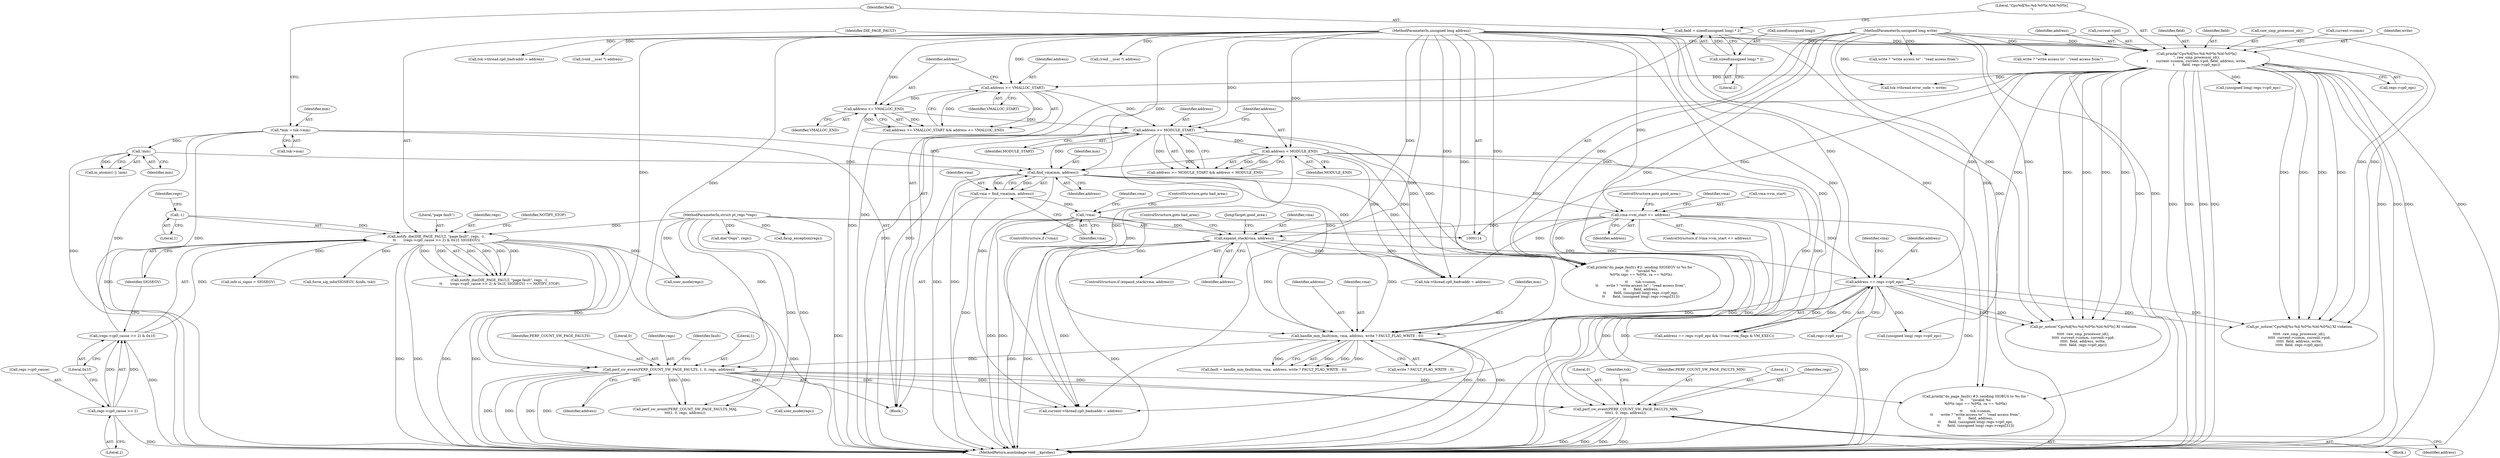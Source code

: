 digraph "1_linux_a8b0ca17b80e92faab46ee7179ba9e99ccb61233_14@del" {
"1000384" [label="(Call,perf_sw_event(PERF_COUNT_SW_PAGE_FAULTS_MIN,\n\t\t\t\t1, 0, regs, address))"];
"1000343" [label="(Call,perf_sw_event(PERF_COUNT_SW_PAGE_FAULTS, 1, 0, regs, address))"];
"1000160" [label="(Call,notify_die(DIE_PAGE_FAULT, \"page fault\", regs, -1,\n\t\t       (regs->cp0_cause >> 2) & 0x1f, SIGSEGV))"];
"1000115" [label="(MethodParameterIn,struct pt_regs *regs)"];
"1000164" [label="(Call,-1)"];
"1000166" [label="(Call,(regs->cp0_cause >> 2) & 0x1f)"];
"1000167" [label="(Call,regs->cp0_cause >> 2)"];
"1000335" [label="(Call,handle_mm_fault(mm, vma, address, write ? FAULT_FLAG_WRITE : 0))"];
"1000214" [label="(Call,find_vma(mm, address))"];
"1000128" [label="(Call,*mm = tsk->mm)"];
"1000204" [label="(Call,!mm)"];
"1000194" [label="(Call,address >= MODULE_START)"];
"1000184" [label="(Call,address >= VMALLOC_START)"];
"1000142" [label="(Call,printk(\"Cpu%d[%s:%d:%0*lx:%ld:%0*lx]\n\", raw_smp_processor_id(),\n\t       current->comm, current->pid, field, address, write,\n\t       field, regs->cp0_epc))"];
"1000134" [label="(Call,field = sizeof(unsigned long) * 2)"];
"1000136" [label="(Call,sizeof(unsigned long) * 2)"];
"1000117" [label="(MethodParameterIn,unsigned long address)"];
"1000116" [label="(MethodParameterIn,unsigned long write)"];
"1000187" [label="(Call,address <= VMALLOC_END)"];
"1000197" [label="(Call,address < MODULE_END)"];
"1000218" [label="(Call,!vma)"];
"1000212" [label="(Call,vma = find_vma(mm, address))"];
"1000237" [label="(Call,expand_stack(vma, address))"];
"1000222" [label="(Call,vma->vm_start <= address)"];
"1000265" [label="(Call,address == regs->cp0_epc)"];
"1000145" [label="(Call,current->comm)"];
"1000215" [label="(Identifier,mm)"];
"1000193" [label="(Call,address >= MODULE_START && address < MODULE_END)"];
"1000205" [label="(Identifier,mm)"];
"1000153" [label="(Identifier,write)"];
"1000467" [label="(Call,force_sig_info(SIGSEGV, &info, tsk))"];
"1000418" [label="(Call,tsk->thread.error_code = write)"];
"1000196" [label="(Identifier,MODULE_START)"];
"1000335" [label="(Call,handle_mm_fault(mm, vma, address, write ? FAULT_FLAG_WRITE : 0))"];
"1000171" [label="(Literal,2)"];
"1000195" [label="(Identifier,address)"];
"1000166" [label="(Call,(regs->cp0_cause >> 2) & 0x1f)"];
"1000240" [label="(ControlStructure,goto bad_area;)"];
"1000264" [label="(Call,address == regs->cp0_epc && !(vma->vm_flags & VM_EXEC))"];
"1000188" [label="(Identifier,address)"];
"1000152" [label="(Identifier,address)"];
"1000224" [label="(Identifier,vma)"];
"1000336" [label="(Identifier,mm)"];
"1000516" [label="(Call,write ? \"write access to\" : \"read access from\")"];
"1000135" [label="(Identifier,field)"];
"1000148" [label="(Call,current->pid)"];
"1000222" [label="(Call,vma->vm_start <= address)"];
"1000346" [label="(Literal,0)"];
"1000338" [label="(Identifier,address)"];
"1000159" [label="(Call,notify_die(DIE_PAGE_FAULT, \"page fault\", regs, -1,\n\t\t       (regs->cp0_cause >> 2) & 0x1f, SIGSEGV) == NOTIFY_STOP)"];
"1000267" [label="(Call,regs->cp0_epc)"];
"1000185" [label="(Identifier,address)"];
"1000143" [label="(Literal,\"Cpu%d[%s:%d:%0*lx:%ld:%0*lx]\n\")"];
"1000183" [label="(Call,address >= VMALLOC_START && address <= VMALLOC_END)"];
"1000659" [label="(MethodReturn,asmlinkage void __kprobes)"];
"1000187" [label="(Call,address <= VMALLOC_END)"];
"1000169" [label="(Identifier,regs)"];
"1000425" [label="(Call,printk(\"do_page_fault() #2: sending SIGSEGV to %s for \"\n\t\t       \"invalid %s\n%0*lx (epc == %0*lx, ra == %0*lx)\n\",\n\t\t       tsk->comm,\n\t\t       write ? \"write access to\" : \"read access from\",\n\t\t       field, address,\n\t\t       field, (unsigned long) regs->cp0_epc,\n\t\t       field, (unsigned long) regs->regs[31]))"];
"1000266" [label="(Identifier,address)"];
"1000333" [label="(Call,fault = handle_mm_fault(mm, vma, address, write ? FAULT_FLAG_WRITE : 0))"];
"1000475" [label="(Call,fixup_exception(regs))"];
"1000218" [label="(Call,!vma)"];
"1000162" [label="(Literal,\"page fault\")"];
"1000408" [label="(Call,user_mode(regs))"];
"1000347" [label="(Identifier,regs)"];
"1000214" [label="(Call,find_vma(mm, address))"];
"1000160" [label="(Call,notify_die(DIE_PAGE_FAULT, \"page fault\", regs, -1,\n\t\t       (regs->cp0_cause >> 2) & 0x1f, SIGSEGV))"];
"1000184" [label="(Call,address >= VMALLOC_START)"];
"1000226" [label="(Identifier,address)"];
"1000343" [label="(Call,perf_sw_event(PERF_COUNT_SW_PAGE_FAULTS, 1, 0, regs, address))"];
"1000137" [label="(Call,sizeof(unsigned long))"];
"1000232" [label="(Identifier,vma)"];
"1000116" [label="(MethodParameterIn,unsigned long write)"];
"1000372" [label="(Call,perf_sw_event(PERF_COUNT_SW_PAGE_FAULTS_MAJ,\n\t\t\t\t1, 0, regs, address))"];
"1000352" [label="(Identifier,fault)"];
"1000198" [label="(Identifier,address)"];
"1000142" [label="(Call,printk(\"Cpu%d[%s:%d:%0*lx:%ld:%0*lx]\n\", raw_smp_processor_id(),\n\t       current->comm, current->pid, field, address, write,\n\t       field, regs->cp0_epc))"];
"1000154" [label="(Identifier,field)"];
"1000236" [label="(ControlStructure,if (expand_stack(vma, address)))"];
"1000194" [label="(Call,address >= MODULE_START)"];
"1000197" [label="(Call,address < MODULE_END)"];
"1000241" [label="(JumpTarget,good_area:)"];
"1000337" [label="(Identifier,vma)"];
"1000536" [label="(Call,tsk->thread.cp0_badvaddr = address)"];
"1000165" [label="(Literal,1)"];
"1000220" [label="(ControlStructure,goto bad_area;)"];
"1000238" [label="(Identifier,vma)"];
"1000173" [label="(Identifier,SIGSEGV)"];
"1000204" [label="(Call,!mm)"];
"1000523" [label="(Call,(unsigned long) regs->cp0_epc)"];
"1000115" [label="(MethodParameterIn,struct pt_regs *regs)"];
"1000450" [label="(Call,info.si_signo = SIGSEGV)"];
"1000277" [label="(Call,pr_notice(\"Cpu%d[%s:%d:%0*lx:%ld:%0*lx] XI violation\n\",\n\t\t\t\t\t  raw_smp_processor_id(),\n\t\t\t\t\t  current->comm, current->pid,\n\t\t\t\t\t  field, address, write,\n\t\t\t\t\t  field, regs->cp0_epc))"];
"1000163" [label="(Identifier,regs)"];
"1000464" [label="(Call,(void __user *) address)"];
"1000219" [label="(Identifier,vma)"];
"1000130" [label="(Call,tsk->mm)"];
"1000387" [label="(Literal,0)"];
"1000389" [label="(Identifier,address)"];
"1000202" [label="(Call,in_atomic() || !mm)"];
"1000168" [label="(Call,regs->cp0_cause)"];
"1000507" [label="(Call,user_mode(regs))"];
"1000223" [label="(Call,vma->vm_start)"];
"1000345" [label="(Literal,1)"];
"1000151" [label="(Identifier,field)"];
"1000136" [label="(Call,sizeof(unsigned long) * 2)"];
"1000339" [label="(Call,write ? FAULT_FLAG_WRITE : 0)"];
"1000217" [label="(ControlStructure,if (!vma))"];
"1000212" [label="(Call,vma = find_vma(mm, address))"];
"1000118" [label="(Block,)"];
"1000139" [label="(Literal,2)"];
"1000430" [label="(Call,write ? \"write access to\" : \"read access from\")"];
"1000265" [label="(Call,address == regs->cp0_epc)"];
"1000174" [label="(Identifier,NOTIFY_STOP)"];
"1000488" [label="(Call,die(\"Oops\", regs))"];
"1000437" [label="(Call,(unsigned long) regs->cp0_epc)"];
"1000478" [label="(Call,current->thread.cp0_baduaddr = address)"];
"1000562" [label="(Call,(void __user *) address)"];
"1000302" [label="(Call,pr_notice(\"Cpu%d[%s:%d:%0*lx:%ld:%0*lx] RI violation\n\",\n\t\t\t\t\t  raw_smp_processor_id(),\n\t\t\t\t\t  current->comm, current->pid,\n\t\t\t\t\t  field, address, write,\n\t\t\t\t\t  field, regs->cp0_epc))"];
"1000213" [label="(Identifier,vma)"];
"1000273" [label="(Identifier,vma)"];
"1000128" [label="(Call,*mm = tsk->mm)"];
"1000392" [label="(Identifier,tsk)"];
"1000344" [label="(Identifier,PERF_COUNT_SW_PAGE_FAULTS)"];
"1000385" [label="(Identifier,PERF_COUNT_SW_PAGE_FAULTS_MIN)"];
"1000129" [label="(Identifier,mm)"];
"1000172" [label="(Literal,0x1f)"];
"1000227" [label="(ControlStructure,goto good_area;)"];
"1000189" [label="(Identifier,VMALLOC_END)"];
"1000348" [label="(Identifier,address)"];
"1000199" [label="(Identifier,MODULE_END)"];
"1000384" [label="(Call,perf_sw_event(PERF_COUNT_SW_PAGE_FAULTS_MIN,\n\t\t\t\t1, 0, regs, address))"];
"1000144" [label="(Call,raw_smp_processor_id())"];
"1000164" [label="(Call,-1)"];
"1000383" [label="(Block,)"];
"1000134" [label="(Call,field = sizeof(unsigned long) * 2)"];
"1000161" [label="(Identifier,DIE_PAGE_FAULT)"];
"1000167" [label="(Call,regs->cp0_cause >> 2)"];
"1000239" [label="(Identifier,address)"];
"1000186" [label="(Identifier,VMALLOC_START)"];
"1000386" [label="(Literal,1)"];
"1000237" [label="(Call,expand_stack(vma, address))"];
"1000411" [label="(Call,tsk->thread.cp0_badvaddr = address)"];
"1000511" [label="(Call,printk(\"do_page_fault() #3: sending SIGBUS to %s for \"\n\t\t       \"invalid %s\n%0*lx (epc == %0*lx, ra == %0*lx)\n\",\n\t\t       tsk->comm,\n\t\t       write ? \"write access to\" : \"read access from\",\n\t\t       field, address,\n\t\t       field, (unsigned long) regs->cp0_epc,\n\t\t       field, (unsigned long) regs->regs[31]))"];
"1000221" [label="(ControlStructure,if (vma->vm_start <= address))"];
"1000388" [label="(Identifier,regs)"];
"1000155" [label="(Call,regs->cp0_epc)"];
"1000216" [label="(Identifier,address)"];
"1000117" [label="(MethodParameterIn,unsigned long address)"];
"1000384" -> "1000383"  [label="AST: "];
"1000384" -> "1000389"  [label="CFG: "];
"1000385" -> "1000384"  [label="AST: "];
"1000386" -> "1000384"  [label="AST: "];
"1000387" -> "1000384"  [label="AST: "];
"1000388" -> "1000384"  [label="AST: "];
"1000389" -> "1000384"  [label="AST: "];
"1000392" -> "1000384"  [label="CFG: "];
"1000384" -> "1000659"  [label="DDG: "];
"1000384" -> "1000659"  [label="DDG: "];
"1000384" -> "1000659"  [label="DDG: "];
"1000384" -> "1000659"  [label="DDG: "];
"1000343" -> "1000384"  [label="DDG: "];
"1000343" -> "1000384"  [label="DDG: "];
"1000115" -> "1000384"  [label="DDG: "];
"1000117" -> "1000384"  [label="DDG: "];
"1000343" -> "1000118"  [label="AST: "];
"1000343" -> "1000348"  [label="CFG: "];
"1000344" -> "1000343"  [label="AST: "];
"1000345" -> "1000343"  [label="AST: "];
"1000346" -> "1000343"  [label="AST: "];
"1000347" -> "1000343"  [label="AST: "];
"1000348" -> "1000343"  [label="AST: "];
"1000352" -> "1000343"  [label="CFG: "];
"1000343" -> "1000659"  [label="DDG: "];
"1000343" -> "1000659"  [label="DDG: "];
"1000343" -> "1000659"  [label="DDG: "];
"1000343" -> "1000659"  [label="DDG: "];
"1000160" -> "1000343"  [label="DDG: "];
"1000115" -> "1000343"  [label="DDG: "];
"1000335" -> "1000343"  [label="DDG: "];
"1000117" -> "1000343"  [label="DDG: "];
"1000343" -> "1000372"  [label="DDG: "];
"1000343" -> "1000372"  [label="DDG: "];
"1000343" -> "1000478"  [label="DDG: "];
"1000343" -> "1000507"  [label="DDG: "];
"1000343" -> "1000511"  [label="DDG: "];
"1000160" -> "1000159"  [label="AST: "];
"1000160" -> "1000173"  [label="CFG: "];
"1000161" -> "1000160"  [label="AST: "];
"1000162" -> "1000160"  [label="AST: "];
"1000163" -> "1000160"  [label="AST: "];
"1000164" -> "1000160"  [label="AST: "];
"1000166" -> "1000160"  [label="AST: "];
"1000173" -> "1000160"  [label="AST: "];
"1000174" -> "1000160"  [label="CFG: "];
"1000160" -> "1000659"  [label="DDG: "];
"1000160" -> "1000659"  [label="DDG: "];
"1000160" -> "1000659"  [label="DDG: "];
"1000160" -> "1000659"  [label="DDG: "];
"1000160" -> "1000659"  [label="DDG: "];
"1000160" -> "1000159"  [label="DDG: "];
"1000160" -> "1000159"  [label="DDG: "];
"1000160" -> "1000159"  [label="DDG: "];
"1000160" -> "1000159"  [label="DDG: "];
"1000160" -> "1000159"  [label="DDG: "];
"1000160" -> "1000159"  [label="DDG: "];
"1000115" -> "1000160"  [label="DDG: "];
"1000164" -> "1000160"  [label="DDG: "];
"1000166" -> "1000160"  [label="DDG: "];
"1000166" -> "1000160"  [label="DDG: "];
"1000160" -> "1000408"  [label="DDG: "];
"1000160" -> "1000450"  [label="DDG: "];
"1000160" -> "1000467"  [label="DDG: "];
"1000115" -> "1000114"  [label="AST: "];
"1000115" -> "1000659"  [label="DDG: "];
"1000115" -> "1000372"  [label="DDG: "];
"1000115" -> "1000408"  [label="DDG: "];
"1000115" -> "1000475"  [label="DDG: "];
"1000115" -> "1000488"  [label="DDG: "];
"1000115" -> "1000507"  [label="DDG: "];
"1000164" -> "1000165"  [label="CFG: "];
"1000165" -> "1000164"  [label="AST: "];
"1000169" -> "1000164"  [label="CFG: "];
"1000166" -> "1000172"  [label="CFG: "];
"1000167" -> "1000166"  [label="AST: "];
"1000172" -> "1000166"  [label="AST: "];
"1000173" -> "1000166"  [label="CFG: "];
"1000166" -> "1000659"  [label="DDG: "];
"1000167" -> "1000166"  [label="DDG: "];
"1000167" -> "1000166"  [label="DDG: "];
"1000167" -> "1000171"  [label="CFG: "];
"1000168" -> "1000167"  [label="AST: "];
"1000171" -> "1000167"  [label="AST: "];
"1000172" -> "1000167"  [label="CFG: "];
"1000167" -> "1000659"  [label="DDG: "];
"1000335" -> "1000333"  [label="AST: "];
"1000335" -> "1000339"  [label="CFG: "];
"1000336" -> "1000335"  [label="AST: "];
"1000337" -> "1000335"  [label="AST: "];
"1000338" -> "1000335"  [label="AST: "];
"1000339" -> "1000335"  [label="AST: "];
"1000333" -> "1000335"  [label="CFG: "];
"1000335" -> "1000659"  [label="DDG: "];
"1000335" -> "1000659"  [label="DDG: "];
"1000335" -> "1000659"  [label="DDG: "];
"1000335" -> "1000333"  [label="DDG: "];
"1000335" -> "1000333"  [label="DDG: "];
"1000335" -> "1000333"  [label="DDG: "];
"1000335" -> "1000333"  [label="DDG: "];
"1000214" -> "1000335"  [label="DDG: "];
"1000218" -> "1000335"  [label="DDG: "];
"1000237" -> "1000335"  [label="DDG: "];
"1000237" -> "1000335"  [label="DDG: "];
"1000222" -> "1000335"  [label="DDG: "];
"1000265" -> "1000335"  [label="DDG: "];
"1000117" -> "1000335"  [label="DDG: "];
"1000116" -> "1000335"  [label="DDG: "];
"1000214" -> "1000212"  [label="AST: "];
"1000214" -> "1000216"  [label="CFG: "];
"1000215" -> "1000214"  [label="AST: "];
"1000216" -> "1000214"  [label="AST: "];
"1000212" -> "1000214"  [label="CFG: "];
"1000214" -> "1000659"  [label="DDG: "];
"1000214" -> "1000659"  [label="DDG: "];
"1000214" -> "1000212"  [label="DDG: "];
"1000214" -> "1000212"  [label="DDG: "];
"1000128" -> "1000214"  [label="DDG: "];
"1000204" -> "1000214"  [label="DDG: "];
"1000194" -> "1000214"  [label="DDG: "];
"1000197" -> "1000214"  [label="DDG: "];
"1000117" -> "1000214"  [label="DDG: "];
"1000214" -> "1000222"  [label="DDG: "];
"1000214" -> "1000411"  [label="DDG: "];
"1000214" -> "1000425"  [label="DDG: "];
"1000214" -> "1000478"  [label="DDG: "];
"1000128" -> "1000118"  [label="AST: "];
"1000128" -> "1000130"  [label="CFG: "];
"1000129" -> "1000128"  [label="AST: "];
"1000130" -> "1000128"  [label="AST: "];
"1000135" -> "1000128"  [label="CFG: "];
"1000128" -> "1000659"  [label="DDG: "];
"1000128" -> "1000659"  [label="DDG: "];
"1000128" -> "1000204"  [label="DDG: "];
"1000204" -> "1000202"  [label="AST: "];
"1000204" -> "1000205"  [label="CFG: "];
"1000205" -> "1000204"  [label="AST: "];
"1000202" -> "1000204"  [label="CFG: "];
"1000204" -> "1000659"  [label="DDG: "];
"1000204" -> "1000202"  [label="DDG: "];
"1000194" -> "1000193"  [label="AST: "];
"1000194" -> "1000196"  [label="CFG: "];
"1000195" -> "1000194"  [label="AST: "];
"1000196" -> "1000194"  [label="AST: "];
"1000198" -> "1000194"  [label="CFG: "];
"1000193" -> "1000194"  [label="CFG: "];
"1000194" -> "1000659"  [label="DDG: "];
"1000194" -> "1000659"  [label="DDG: "];
"1000194" -> "1000193"  [label="DDG: "];
"1000194" -> "1000193"  [label="DDG: "];
"1000184" -> "1000194"  [label="DDG: "];
"1000187" -> "1000194"  [label="DDG: "];
"1000117" -> "1000194"  [label="DDG: "];
"1000194" -> "1000197"  [label="DDG: "];
"1000194" -> "1000411"  [label="DDG: "];
"1000194" -> "1000425"  [label="DDG: "];
"1000194" -> "1000478"  [label="DDG: "];
"1000184" -> "1000183"  [label="AST: "];
"1000184" -> "1000186"  [label="CFG: "];
"1000185" -> "1000184"  [label="AST: "];
"1000186" -> "1000184"  [label="AST: "];
"1000188" -> "1000184"  [label="CFG: "];
"1000183" -> "1000184"  [label="CFG: "];
"1000184" -> "1000659"  [label="DDG: "];
"1000184" -> "1000183"  [label="DDG: "];
"1000184" -> "1000183"  [label="DDG: "];
"1000142" -> "1000184"  [label="DDG: "];
"1000117" -> "1000184"  [label="DDG: "];
"1000184" -> "1000187"  [label="DDG: "];
"1000142" -> "1000118"  [label="AST: "];
"1000142" -> "1000155"  [label="CFG: "];
"1000143" -> "1000142"  [label="AST: "];
"1000144" -> "1000142"  [label="AST: "];
"1000145" -> "1000142"  [label="AST: "];
"1000148" -> "1000142"  [label="AST: "];
"1000151" -> "1000142"  [label="AST: "];
"1000152" -> "1000142"  [label="AST: "];
"1000153" -> "1000142"  [label="AST: "];
"1000154" -> "1000142"  [label="AST: "];
"1000155" -> "1000142"  [label="AST: "];
"1000161" -> "1000142"  [label="CFG: "];
"1000142" -> "1000659"  [label="DDG: "];
"1000142" -> "1000659"  [label="DDG: "];
"1000142" -> "1000659"  [label="DDG: "];
"1000142" -> "1000659"  [label="DDG: "];
"1000142" -> "1000659"  [label="DDG: "];
"1000142" -> "1000659"  [label="DDG: "];
"1000142" -> "1000659"  [label="DDG: "];
"1000142" -> "1000659"  [label="DDG: "];
"1000134" -> "1000142"  [label="DDG: "];
"1000117" -> "1000142"  [label="DDG: "];
"1000116" -> "1000142"  [label="DDG: "];
"1000142" -> "1000265"  [label="DDG: "];
"1000142" -> "1000277"  [label="DDG: "];
"1000142" -> "1000277"  [label="DDG: "];
"1000142" -> "1000277"  [label="DDG: "];
"1000142" -> "1000277"  [label="DDG: "];
"1000142" -> "1000302"  [label="DDG: "];
"1000142" -> "1000302"  [label="DDG: "];
"1000142" -> "1000302"  [label="DDG: "];
"1000142" -> "1000302"  [label="DDG: "];
"1000142" -> "1000418"  [label="DDG: "];
"1000142" -> "1000425"  [label="DDG: "];
"1000142" -> "1000437"  [label="DDG: "];
"1000142" -> "1000511"  [label="DDG: "];
"1000142" -> "1000523"  [label="DDG: "];
"1000134" -> "1000118"  [label="AST: "];
"1000134" -> "1000136"  [label="CFG: "];
"1000135" -> "1000134"  [label="AST: "];
"1000136" -> "1000134"  [label="AST: "];
"1000143" -> "1000134"  [label="CFG: "];
"1000134" -> "1000659"  [label="DDG: "];
"1000136" -> "1000134"  [label="DDG: "];
"1000136" -> "1000139"  [label="CFG: "];
"1000137" -> "1000136"  [label="AST: "];
"1000139" -> "1000136"  [label="AST: "];
"1000117" -> "1000114"  [label="AST: "];
"1000117" -> "1000659"  [label="DDG: "];
"1000117" -> "1000187"  [label="DDG: "];
"1000117" -> "1000197"  [label="DDG: "];
"1000117" -> "1000222"  [label="DDG: "];
"1000117" -> "1000237"  [label="DDG: "];
"1000117" -> "1000265"  [label="DDG: "];
"1000117" -> "1000277"  [label="DDG: "];
"1000117" -> "1000302"  [label="DDG: "];
"1000117" -> "1000372"  [label="DDG: "];
"1000117" -> "1000411"  [label="DDG: "];
"1000117" -> "1000425"  [label="DDG: "];
"1000117" -> "1000464"  [label="DDG: "];
"1000117" -> "1000478"  [label="DDG: "];
"1000117" -> "1000511"  [label="DDG: "];
"1000117" -> "1000536"  [label="DDG: "];
"1000117" -> "1000562"  [label="DDG: "];
"1000116" -> "1000114"  [label="AST: "];
"1000116" -> "1000659"  [label="DDG: "];
"1000116" -> "1000277"  [label="DDG: "];
"1000116" -> "1000302"  [label="DDG: "];
"1000116" -> "1000339"  [label="DDG: "];
"1000116" -> "1000418"  [label="DDG: "];
"1000116" -> "1000425"  [label="DDG: "];
"1000116" -> "1000430"  [label="DDG: "];
"1000116" -> "1000511"  [label="DDG: "];
"1000116" -> "1000516"  [label="DDG: "];
"1000187" -> "1000183"  [label="AST: "];
"1000187" -> "1000189"  [label="CFG: "];
"1000188" -> "1000187"  [label="AST: "];
"1000189" -> "1000187"  [label="AST: "];
"1000183" -> "1000187"  [label="CFG: "];
"1000187" -> "1000659"  [label="DDG: "];
"1000187" -> "1000183"  [label="DDG: "];
"1000187" -> "1000183"  [label="DDG: "];
"1000197" -> "1000193"  [label="AST: "];
"1000197" -> "1000199"  [label="CFG: "];
"1000198" -> "1000197"  [label="AST: "];
"1000199" -> "1000197"  [label="AST: "];
"1000193" -> "1000197"  [label="CFG: "];
"1000197" -> "1000659"  [label="DDG: "];
"1000197" -> "1000659"  [label="DDG: "];
"1000197" -> "1000193"  [label="DDG: "];
"1000197" -> "1000193"  [label="DDG: "];
"1000197" -> "1000411"  [label="DDG: "];
"1000197" -> "1000425"  [label="DDG: "];
"1000197" -> "1000478"  [label="DDG: "];
"1000218" -> "1000217"  [label="AST: "];
"1000218" -> "1000219"  [label="CFG: "];
"1000219" -> "1000218"  [label="AST: "];
"1000220" -> "1000218"  [label="CFG: "];
"1000224" -> "1000218"  [label="CFG: "];
"1000218" -> "1000659"  [label="DDG: "];
"1000218" -> "1000659"  [label="DDG: "];
"1000212" -> "1000218"  [label="DDG: "];
"1000218" -> "1000237"  [label="DDG: "];
"1000212" -> "1000118"  [label="AST: "];
"1000213" -> "1000212"  [label="AST: "];
"1000219" -> "1000212"  [label="CFG: "];
"1000212" -> "1000659"  [label="DDG: "];
"1000237" -> "1000236"  [label="AST: "];
"1000237" -> "1000239"  [label="CFG: "];
"1000238" -> "1000237"  [label="AST: "];
"1000239" -> "1000237"  [label="AST: "];
"1000240" -> "1000237"  [label="CFG: "];
"1000241" -> "1000237"  [label="CFG: "];
"1000237" -> "1000659"  [label="DDG: "];
"1000237" -> "1000659"  [label="DDG: "];
"1000237" -> "1000659"  [label="DDG: "];
"1000222" -> "1000237"  [label="DDG: "];
"1000237" -> "1000265"  [label="DDG: "];
"1000237" -> "1000411"  [label="DDG: "];
"1000237" -> "1000425"  [label="DDG: "];
"1000237" -> "1000478"  [label="DDG: "];
"1000222" -> "1000221"  [label="AST: "];
"1000222" -> "1000226"  [label="CFG: "];
"1000223" -> "1000222"  [label="AST: "];
"1000226" -> "1000222"  [label="AST: "];
"1000227" -> "1000222"  [label="CFG: "];
"1000232" -> "1000222"  [label="CFG: "];
"1000222" -> "1000659"  [label="DDG: "];
"1000222" -> "1000659"  [label="DDG: "];
"1000222" -> "1000659"  [label="DDG: "];
"1000222" -> "1000265"  [label="DDG: "];
"1000222" -> "1000411"  [label="DDG: "];
"1000222" -> "1000425"  [label="DDG: "];
"1000222" -> "1000478"  [label="DDG: "];
"1000265" -> "1000264"  [label="AST: "];
"1000265" -> "1000267"  [label="CFG: "];
"1000266" -> "1000265"  [label="AST: "];
"1000267" -> "1000265"  [label="AST: "];
"1000273" -> "1000265"  [label="CFG: "];
"1000264" -> "1000265"  [label="CFG: "];
"1000265" -> "1000659"  [label="DDG: "];
"1000265" -> "1000264"  [label="DDG: "];
"1000265" -> "1000264"  [label="DDG: "];
"1000265" -> "1000277"  [label="DDG: "];
"1000265" -> "1000277"  [label="DDG: "];
"1000265" -> "1000302"  [label="DDG: "];
"1000265" -> "1000302"  [label="DDG: "];
"1000265" -> "1000523"  [label="DDG: "];
}
